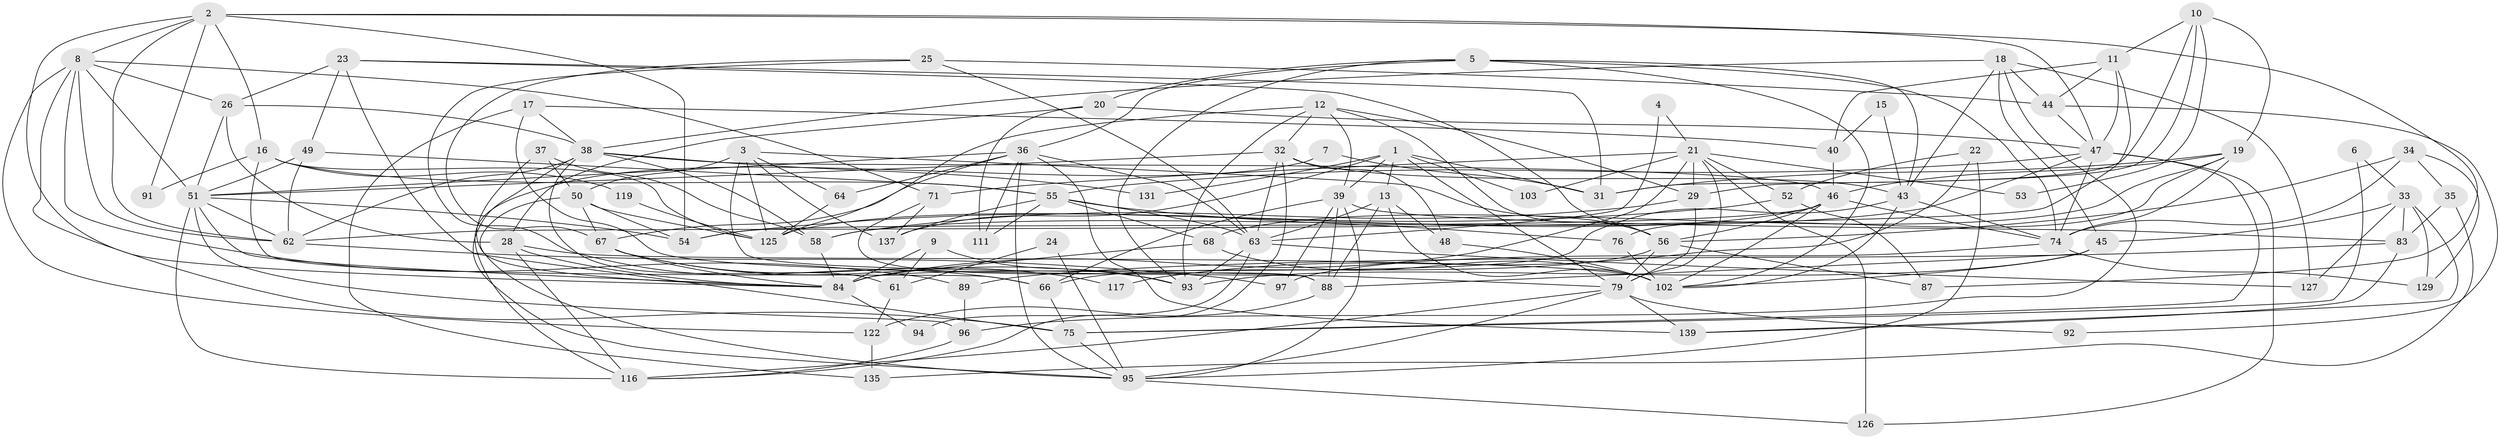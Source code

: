 // original degree distribution, {5: 0.19424460431654678, 4: 0.2733812949640288, 2: 0.1223021582733813, 3: 0.2805755395683453, 6: 0.07194244604316546, 8: 0.014388489208633094, 7: 0.04316546762589928}
// Generated by graph-tools (version 1.1) at 2025/42/03/06/25 10:42:00]
// undirected, 91 vertices, 228 edges
graph export_dot {
graph [start="1"]
  node [color=gray90,style=filled];
  1 [super="+27"];
  2 [super="+14"];
  3 [super="+41"];
  4;
  5 [super="+59"];
  6;
  7;
  8 [super="+57"];
  9;
  10;
  11 [super="+82"];
  12 [super="+78"];
  13 [super="+113"];
  15;
  16 [super="+30"];
  17;
  18 [super="+114"];
  19 [super="+70"];
  20 [super="+86"];
  21 [super="+109"];
  22;
  23 [super="+105"];
  24;
  25 [super="+132"];
  26 [super="+130"];
  28;
  29;
  31;
  32 [super="+106"];
  33 [super="+80"];
  34 [super="+98"];
  35;
  36 [super="+42"];
  37;
  38 [super="+110"];
  39 [super="+60"];
  40;
  43 [super="+72"];
  44;
  45 [super="+100"];
  46 [super="+107"];
  47 [super="+128"];
  48;
  49;
  50 [super="+73"];
  51 [super="+77"];
  52 [super="+69"];
  53;
  54 [super="+104"];
  55 [super="+112"];
  56 [super="+115"];
  58 [super="+81"];
  61;
  62 [super="+65"];
  63 [super="+121"];
  64;
  66 [super="+133"];
  67 [super="+101"];
  68;
  71;
  74 [super="+136"];
  75 [super="+120"];
  76;
  79 [super="+85"];
  83;
  84 [super="+108"];
  87;
  88 [super="+90"];
  89;
  91;
  92;
  93 [super="+123"];
  94;
  95 [super="+99"];
  96 [super="+124"];
  97;
  102 [super="+118"];
  103;
  111;
  116 [super="+134"];
  117;
  119;
  122;
  125 [super="+138"];
  126;
  127;
  129;
  131;
  135;
  137;
  139;
  1 -- 137;
  1 -- 131;
  1 -- 31;
  1 -- 103;
  1 -- 79;
  1 -- 13;
  1 -- 39;
  2 -- 84;
  2 -- 91;
  2 -- 62;
  2 -- 16;
  2 -- 54;
  2 -- 87;
  2 -- 8;
  2 -- 47;
  3 -- 50;
  3 -- 137;
  3 -- 56;
  3 -- 64;
  3 -- 88;
  3 -- 125;
  4 -- 63;
  4 -- 21;
  5 -- 20;
  5 -- 43;
  5 -- 74;
  5 -- 93;
  5 -- 36;
  5 -- 102;
  6 -- 33;
  6 -- 75;
  7 -- 31;
  7 -- 116;
  8 -- 75;
  8 -- 51;
  8 -- 62;
  8 -- 71;
  8 -- 89;
  8 -- 122;
  8 -- 26;
  9 -- 61;
  9 -- 84;
  9 -- 93;
  10 -- 19;
  10 -- 29;
  10 -- 31;
  10 -- 53;
  10 -- 11;
  11 -- 40;
  11 -- 44;
  11 -- 62;
  11 -- 47;
  12 -- 56;
  12 -- 29;
  12 -- 39;
  12 -- 125;
  12 -- 32;
  12 -- 93;
  13 -- 102;
  13 -- 48;
  13 -- 63;
  13 -- 88;
  15 -- 43;
  15 -- 40;
  16 -- 119;
  16 -- 125;
  16 -- 91;
  16 -- 55;
  16 -- 66;
  17 -- 38;
  17 -- 40;
  17 -- 79;
  17 -- 135;
  18 -- 96;
  18 -- 127;
  18 -- 45;
  18 -- 43;
  18 -- 44;
  18 -- 38;
  19 -- 31;
  19 -- 68;
  19 -- 74;
  19 -- 76;
  19 -- 46;
  20 -- 111;
  20 -- 28;
  20 -- 47;
  21 -- 71;
  21 -- 84;
  21 -- 29;
  21 -- 52;
  21 -- 53;
  21 -- 103;
  21 -- 126;
  21 -- 79;
  22 -- 52 [weight=2];
  22 -- 95;
  22 -- 117;
  23 -- 31;
  23 -- 49;
  23 -- 56;
  23 -- 26;
  23 -- 75;
  24 -- 61;
  24 -- 95;
  25 -- 66;
  25 -- 44;
  25 -- 67;
  25 -- 63;
  26 -- 38;
  26 -- 51;
  26 -- 28;
  28 -- 102;
  28 -- 84;
  28 -- 116;
  29 -- 79;
  29 -- 58;
  32 -- 51;
  32 -- 48;
  32 -- 116;
  32 -- 63;
  32 -- 43;
  33 -- 139;
  33 -- 129;
  33 -- 83;
  33 -- 45;
  33 -- 127;
  34 -- 129;
  34 -- 35;
  34 -- 56;
  34 -- 74;
  35 -- 83;
  35 -- 135;
  36 -- 51;
  36 -- 63;
  36 -- 64;
  36 -- 139;
  36 -- 67;
  36 -- 95;
  36 -- 111;
  37 -- 50;
  37 -- 58;
  37 -- 84;
  38 -- 46;
  38 -- 61;
  38 -- 131;
  38 -- 58;
  38 -- 62;
  38 -- 95;
  39 -- 97;
  39 -- 88;
  39 -- 83;
  39 -- 95;
  39 -- 66;
  40 -- 46;
  43 -- 84 [weight=2];
  43 -- 102;
  43 -- 74;
  44 -- 47;
  44 -- 92;
  45 -- 88;
  45 -- 93;
  45 -- 102;
  46 -- 102;
  46 -- 54;
  46 -- 74;
  46 -- 125;
  46 -- 56;
  47 -- 55;
  47 -- 58;
  47 -- 75;
  47 -- 74;
  47 -- 126;
  48 -- 102;
  49 -- 51;
  49 -- 62;
  49 -- 55;
  50 -- 95;
  50 -- 125;
  50 -- 54;
  50 -- 67;
  51 -- 116;
  51 -- 84;
  51 -- 62;
  51 -- 96;
  51 -- 54;
  52 -- 87;
  52 -- 54;
  55 -- 76;
  55 -- 68;
  55 -- 137;
  55 -- 63;
  55 -- 111;
  56 -- 79;
  56 -- 66;
  56 -- 87;
  58 -- 84;
  61 -- 122;
  62 -- 97;
  63 -- 93;
  63 -- 127;
  63 -- 94;
  64 -- 125;
  66 -- 75;
  67 -- 84;
  67 -- 117;
  67 -- 93;
  68 -- 102;
  68 -- 84;
  71 -- 137;
  71 -- 88;
  74 -- 97;
  74 -- 129;
  75 -- 95;
  76 -- 102;
  79 -- 95;
  79 -- 139;
  79 -- 92;
  79 -- 116;
  83 -- 139;
  83 -- 89;
  84 -- 94;
  88 -- 122;
  89 -- 96;
  95 -- 126;
  96 -- 116;
  119 -- 125;
  122 -- 135;
}
